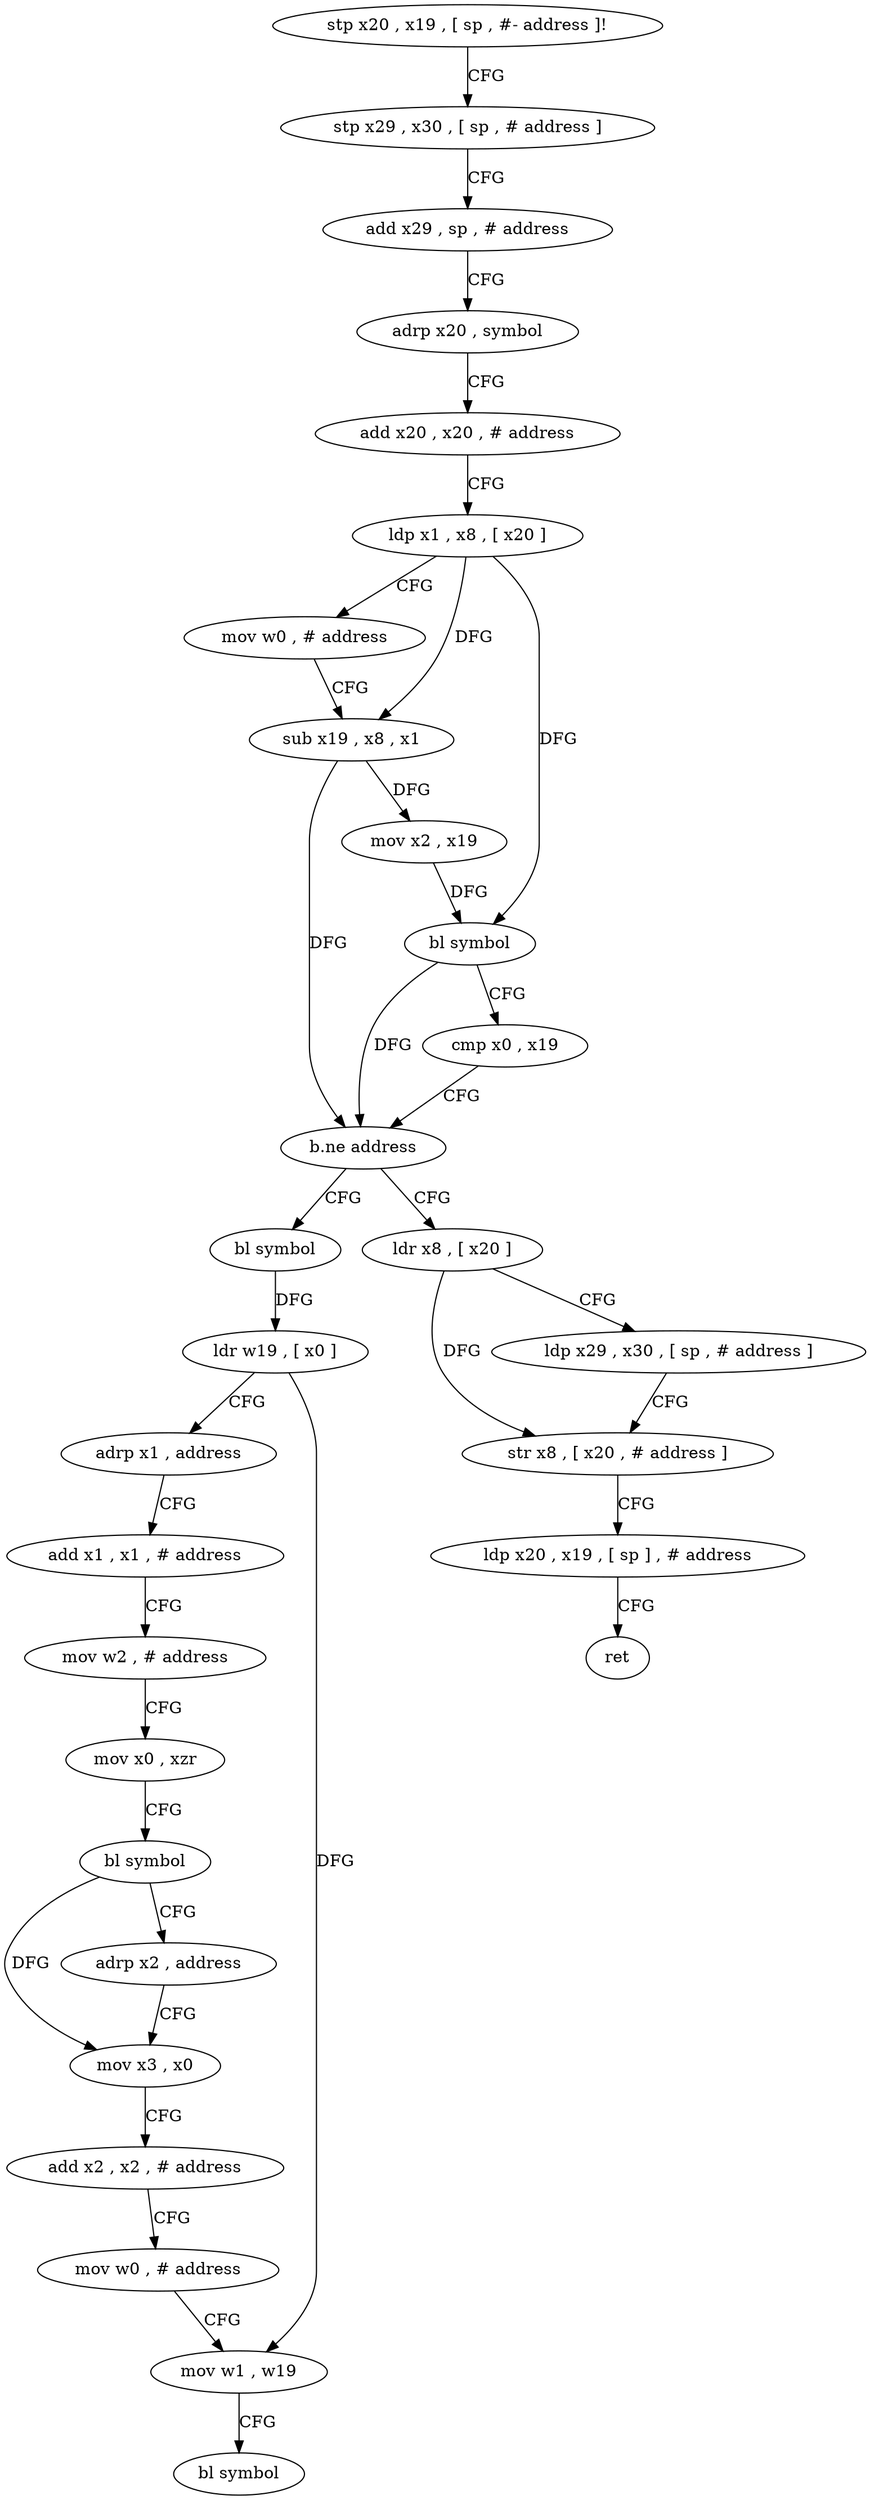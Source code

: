 digraph "func" {
"4201668" [label = "stp x20 , x19 , [ sp , #- address ]!" ]
"4201672" [label = "stp x29 , x30 , [ sp , # address ]" ]
"4201676" [label = "add x29 , sp , # address" ]
"4201680" [label = "adrp x20 , symbol" ]
"4201684" [label = "add x20 , x20 , # address" ]
"4201688" [label = "ldp x1 , x8 , [ x20 ]" ]
"4201692" [label = "mov w0 , # address" ]
"4201696" [label = "sub x19 , x8 , x1" ]
"4201700" [label = "mov x2 , x19" ]
"4201704" [label = "bl symbol" ]
"4201708" [label = "cmp x0 , x19" ]
"4201712" [label = "b.ne address" ]
"4201736" [label = "bl symbol" ]
"4201716" [label = "ldr x8 , [ x20 ]" ]
"4201740" [label = "ldr w19 , [ x0 ]" ]
"4201744" [label = "adrp x1 , address" ]
"4201748" [label = "add x1 , x1 , # address" ]
"4201752" [label = "mov w2 , # address" ]
"4201756" [label = "mov x0 , xzr" ]
"4201760" [label = "bl symbol" ]
"4201764" [label = "adrp x2 , address" ]
"4201768" [label = "mov x3 , x0" ]
"4201772" [label = "add x2 , x2 , # address" ]
"4201776" [label = "mov w0 , # address" ]
"4201780" [label = "mov w1 , w19" ]
"4201784" [label = "bl symbol" ]
"4201720" [label = "ldp x29 , x30 , [ sp , # address ]" ]
"4201724" [label = "str x8 , [ x20 , # address ]" ]
"4201728" [label = "ldp x20 , x19 , [ sp ] , # address" ]
"4201732" [label = "ret" ]
"4201668" -> "4201672" [ label = "CFG" ]
"4201672" -> "4201676" [ label = "CFG" ]
"4201676" -> "4201680" [ label = "CFG" ]
"4201680" -> "4201684" [ label = "CFG" ]
"4201684" -> "4201688" [ label = "CFG" ]
"4201688" -> "4201692" [ label = "CFG" ]
"4201688" -> "4201696" [ label = "DFG" ]
"4201688" -> "4201704" [ label = "DFG" ]
"4201692" -> "4201696" [ label = "CFG" ]
"4201696" -> "4201700" [ label = "DFG" ]
"4201696" -> "4201712" [ label = "DFG" ]
"4201700" -> "4201704" [ label = "DFG" ]
"4201704" -> "4201708" [ label = "CFG" ]
"4201704" -> "4201712" [ label = "DFG" ]
"4201708" -> "4201712" [ label = "CFG" ]
"4201712" -> "4201736" [ label = "CFG" ]
"4201712" -> "4201716" [ label = "CFG" ]
"4201736" -> "4201740" [ label = "DFG" ]
"4201716" -> "4201720" [ label = "CFG" ]
"4201716" -> "4201724" [ label = "DFG" ]
"4201740" -> "4201744" [ label = "CFG" ]
"4201740" -> "4201780" [ label = "DFG" ]
"4201744" -> "4201748" [ label = "CFG" ]
"4201748" -> "4201752" [ label = "CFG" ]
"4201752" -> "4201756" [ label = "CFG" ]
"4201756" -> "4201760" [ label = "CFG" ]
"4201760" -> "4201764" [ label = "CFG" ]
"4201760" -> "4201768" [ label = "DFG" ]
"4201764" -> "4201768" [ label = "CFG" ]
"4201768" -> "4201772" [ label = "CFG" ]
"4201772" -> "4201776" [ label = "CFG" ]
"4201776" -> "4201780" [ label = "CFG" ]
"4201780" -> "4201784" [ label = "CFG" ]
"4201720" -> "4201724" [ label = "CFG" ]
"4201724" -> "4201728" [ label = "CFG" ]
"4201728" -> "4201732" [ label = "CFG" ]
}
